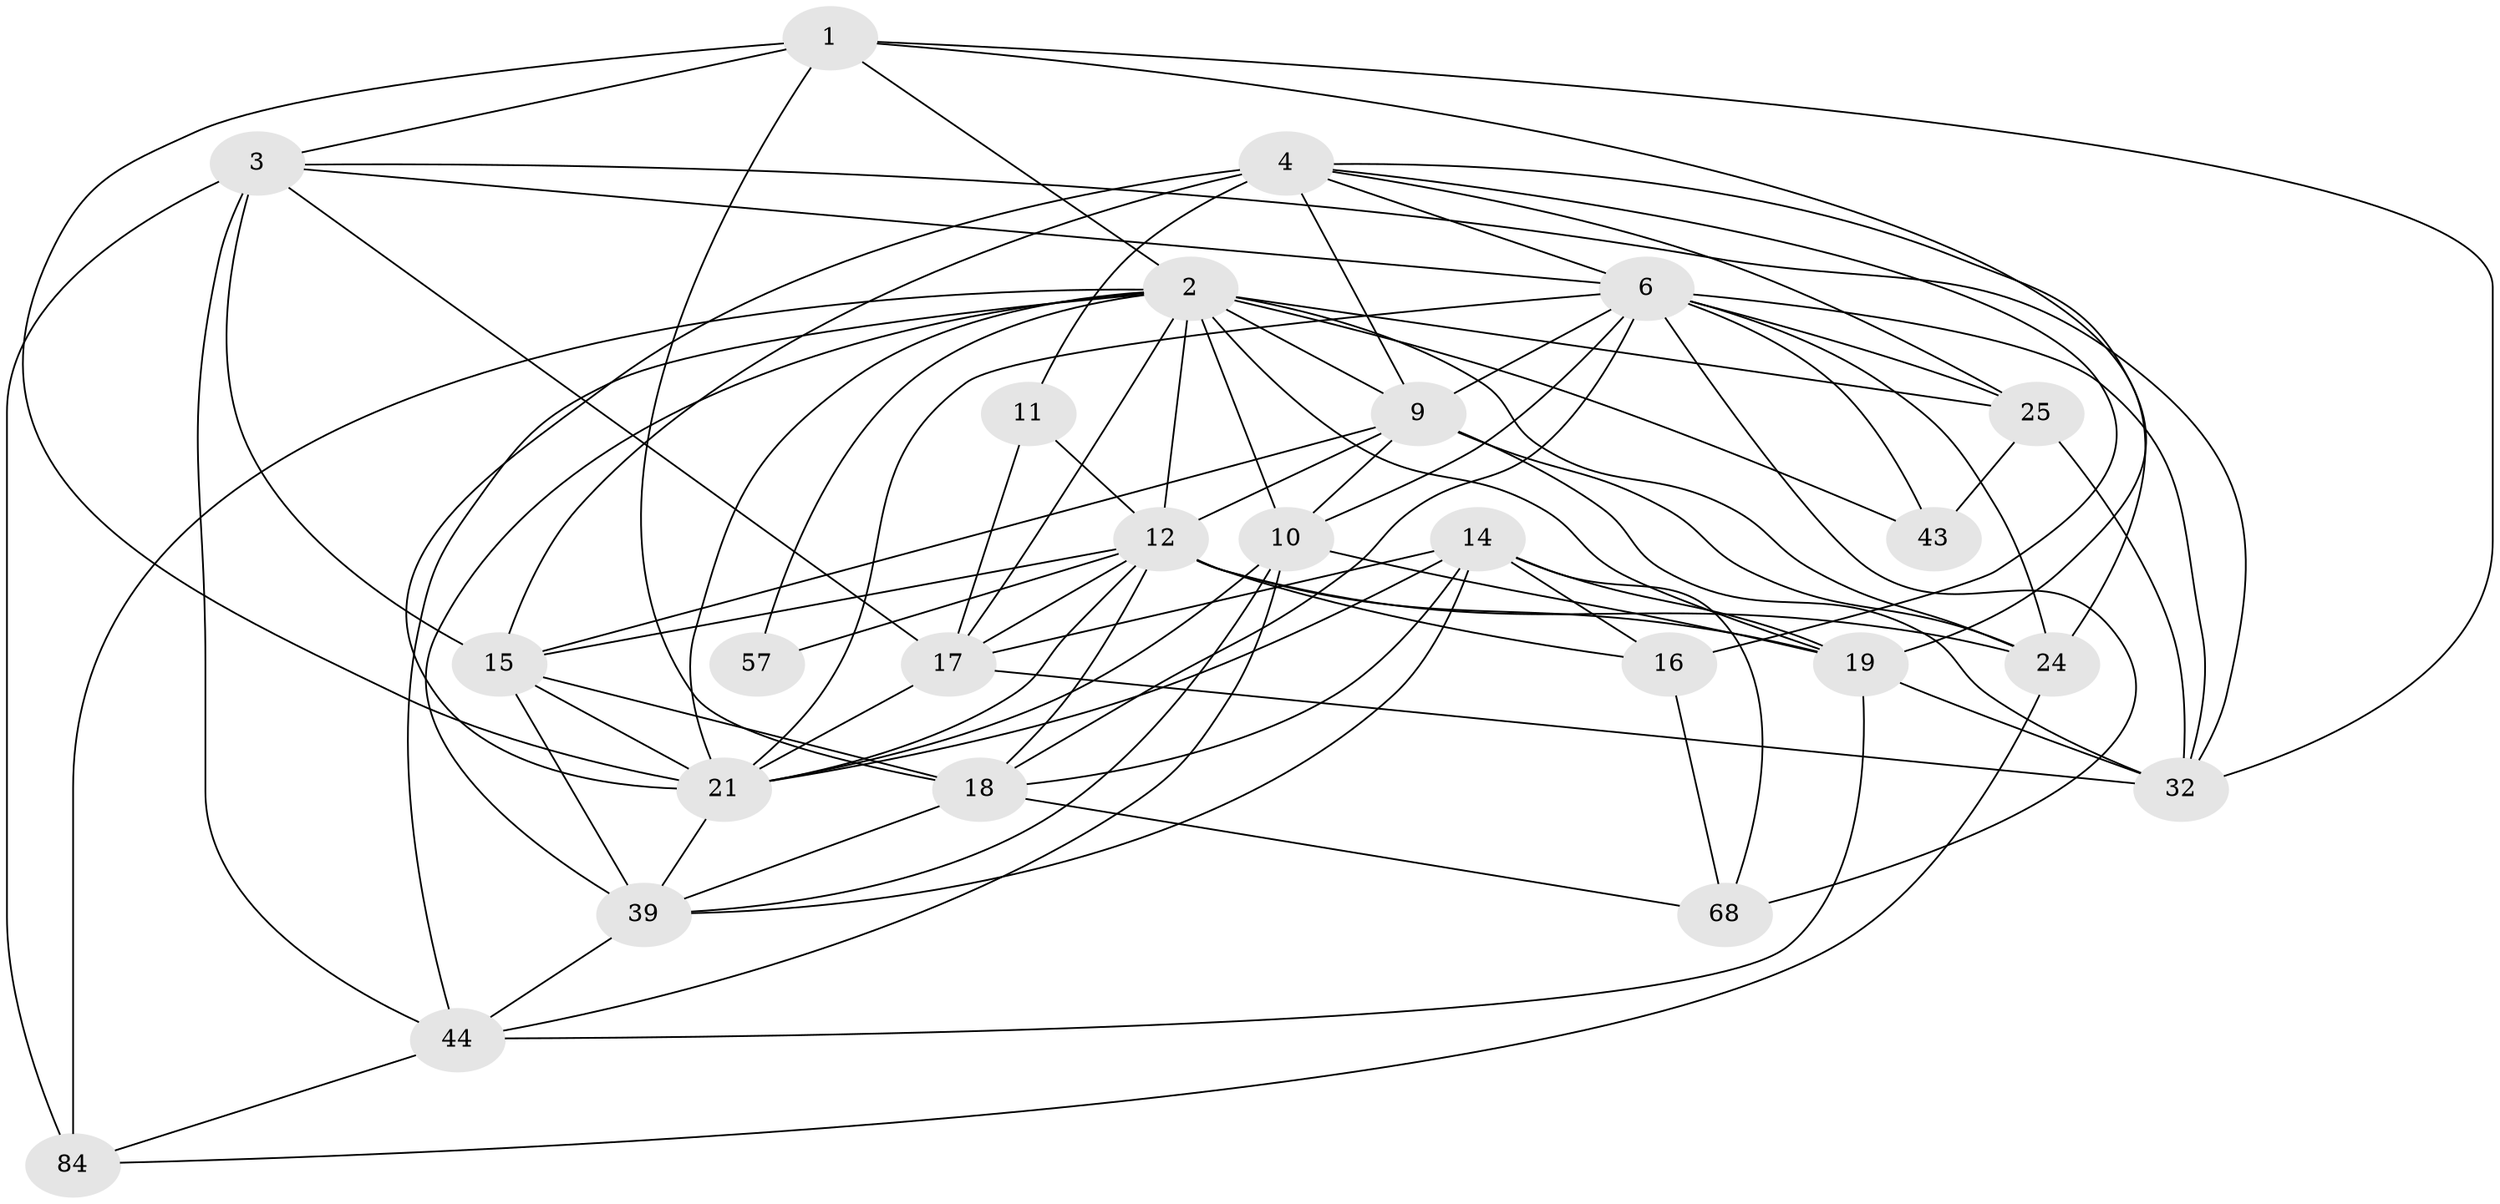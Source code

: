 // original degree distribution, {4: 1.0}
// Generated by graph-tools (version 1.1) at 2025/20/03/04/25 18:20:30]
// undirected, 25 vertices, 84 edges
graph export_dot {
graph [start="1"]
  node [color=gray90,style=filled];
  1 [super="+13"];
  2 [super="+29+78+63+27"];
  3 [super="+5"];
  4 [super="+7+61+33"];
  6 [super="+28+81+8"];
  9 [super="+38+40"];
  10 [super="+55"];
  11 [super="+76"];
  12 [super="+20+46+67"];
  14 [super="+52+41+34"];
  15 [super="+23+30"];
  16;
  17 [super="+37+73"];
  18 [super="+51"];
  19 [super="+62+26+31"];
  21 [super="+80+47"];
  24 [super="+75+48"];
  25 [super="+72"];
  32 [super="+64+53"];
  39 [super="+70+50"];
  43;
  44 [super="+58"];
  57;
  68;
  84 [super="+85"];
  1 -- 32;
  1 -- 18;
  1 -- 21;
  1 -- 3;
  1 -- 2;
  1 -- 19;
  2 -- 84 [weight=2];
  2 -- 44;
  2 -- 9 [weight=2];
  2 -- 24;
  2 -- 12 [weight=3];
  2 -- 10;
  2 -- 57;
  2 -- 43 [weight=2];
  2 -- 39 [weight=2];
  2 -- 17;
  2 -- 19;
  2 -- 21;
  2 -- 25;
  3 -- 84 [weight=2];
  3 -- 32;
  3 -- 17;
  3 -- 44;
  3 -- 15;
  3 -- 6;
  4 -- 24;
  4 -- 11 [weight=2];
  4 -- 16;
  4 -- 21 [weight=2];
  4 -- 25;
  4 -- 9;
  4 -- 15;
  4 -- 6;
  6 -- 25 [weight=2];
  6 -- 10 [weight=3];
  6 -- 43;
  6 -- 24;
  6 -- 18;
  6 -- 32;
  6 -- 68;
  6 -- 9;
  6 -- 21;
  9 -- 12;
  9 -- 24 [weight=2];
  9 -- 32;
  9 -- 15;
  9 -- 10;
  10 -- 21;
  10 -- 44;
  10 -- 39;
  10 -- 19 [weight=2];
  11 -- 12 [weight=3];
  11 -- 17;
  12 -- 57 [weight=3];
  12 -- 18;
  12 -- 15;
  12 -- 17;
  12 -- 24 [weight=2];
  12 -- 16;
  12 -- 21;
  12 -- 19;
  14 -- 19 [weight=4];
  14 -- 39;
  14 -- 17;
  14 -- 68;
  14 -- 21;
  14 -- 16;
  14 -- 18;
  15 -- 18 [weight=2];
  15 -- 21;
  15 -- 39;
  16 -- 68;
  17 -- 21 [weight=2];
  17 -- 32;
  18 -- 68;
  18 -- 39;
  19 -- 44;
  19 -- 32 [weight=2];
  21 -- 39;
  24 -- 84;
  25 -- 32;
  25 -- 43;
  39 -- 44;
  44 -- 84;
}
